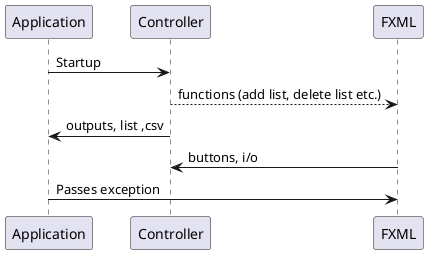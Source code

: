 @startuml

Application -> Controller: Startup
Controller --> FXML: functions (add list, delete list etc.)
Controller -> Application: outputs, list ,csv
FXML -> Controller: buttons, i/o
Application -> FXML: Passes exception

@enduml